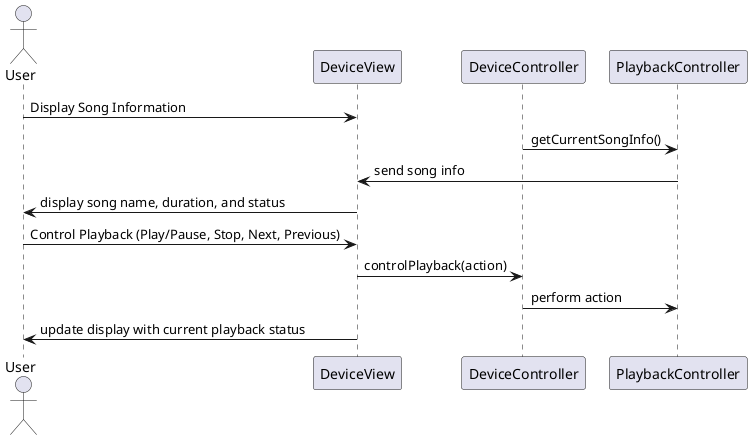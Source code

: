 @startuml Display on S32K144
actor User
participant DeviceView
participant DeviceController
participant PlaybackController

User -> DeviceView : Display Song Information
DeviceController -> PlaybackController : getCurrentSongInfo()
PlaybackController -> DeviceView : send song info
DeviceView -> User : display song name, duration, and status

User -> DeviceView : Control Playback (Play/Pause, Stop, Next, Previous)
DeviceView -> DeviceController : controlPlayback(action)
DeviceController -> PlaybackController : perform action
DeviceView -> User : update display with current playback status
@enduml

